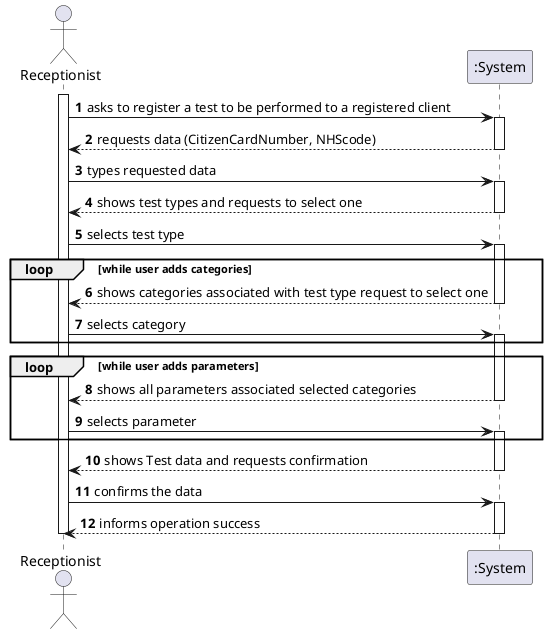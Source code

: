 @startuml

autonumber
actor "Receptionist" as MLT

activate MLT
MLT -> ":System" : asks to register a test to be performed to a registered client
activate ":System"
":System" --> MLT :requests data (CitizenCardNumber, NHScode)
deactivate ":System"

MLT -> ":System" : types requested data
activate ":System"
":System" --> MLT : shows test types and requests to select one
deactivate ":System"
MLT -> ":System" : selects test type

activate ":System"
loop while user adds categories
":System" --> MLT : shows categories associated with test type request to select one
deactivate ":System"
MLT -> ":System" : selects category
activate ":System"
end

loop while user adds parameters
":System" --> MLT : shows all parameters associated selected categories
deactivate ":System"
MLT -> ":System" : selects parameter
activate ":System"
end
":System" --> MLT : shows Test data and requests confirmation
deactivate ":System"
MLT -> ":System" : confirms the data
activate ":System"
":System" --> MLT : informs operation success
deactivate ":System"
deactivate MLT

@enduml